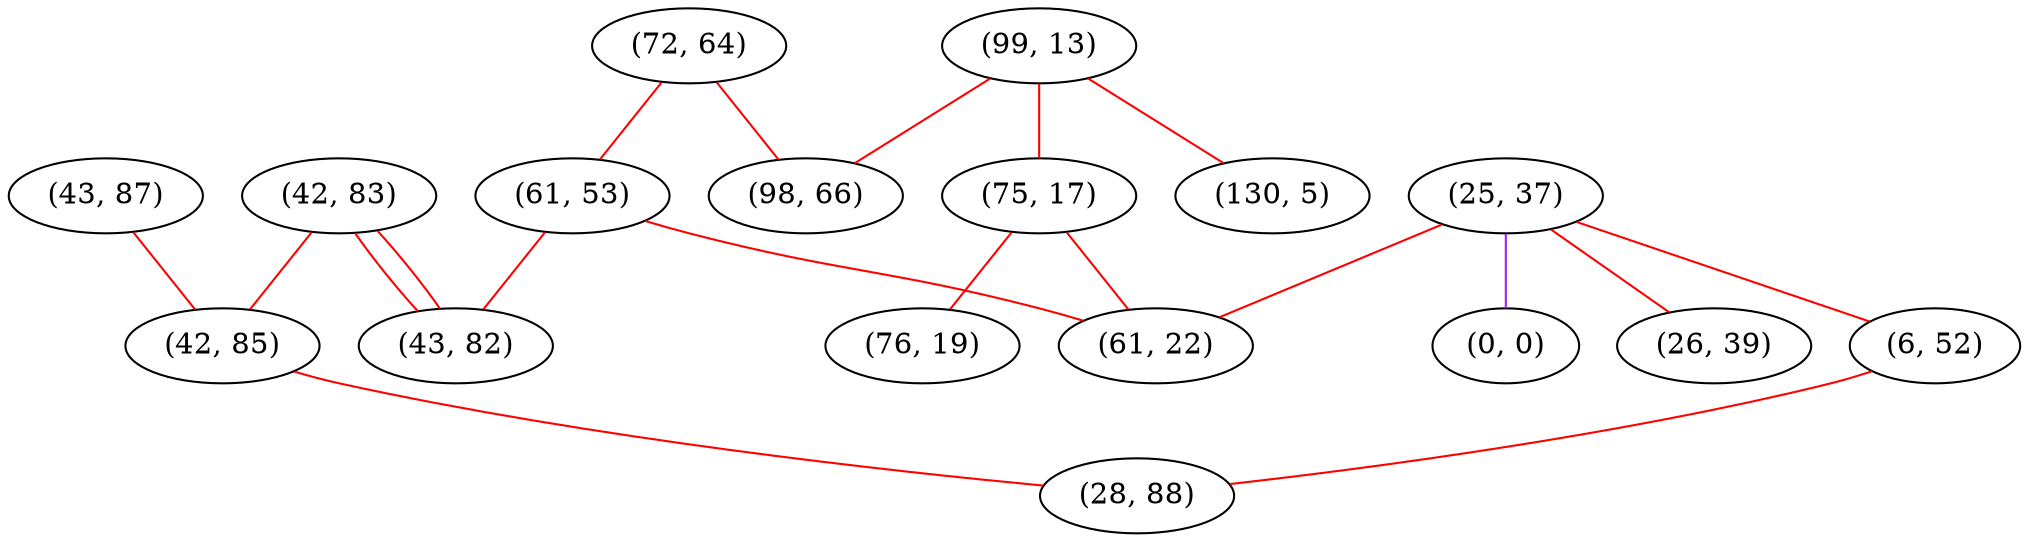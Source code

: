 graph "" {
"(99, 13)";
"(75, 17)";
"(43, 87)";
"(25, 37)";
"(72, 64)";
"(42, 83)";
"(61, 53)";
"(76, 19)";
"(61, 22)";
"(6, 52)";
"(42, 85)";
"(0, 0)";
"(98, 66)";
"(26, 39)";
"(43, 82)";
"(130, 5)";
"(28, 88)";
"(99, 13)" -- "(130, 5)"  [color=red, key=0, weight=1];
"(99, 13)" -- "(75, 17)"  [color=red, key=0, weight=1];
"(99, 13)" -- "(98, 66)"  [color=red, key=0, weight=1];
"(75, 17)" -- "(61, 22)"  [color=red, key=0, weight=1];
"(75, 17)" -- "(76, 19)"  [color=red, key=0, weight=1];
"(43, 87)" -- "(42, 85)"  [color=red, key=0, weight=1];
"(25, 37)" -- "(26, 39)"  [color=red, key=0, weight=1];
"(25, 37)" -- "(6, 52)"  [color=red, key=0, weight=1];
"(25, 37)" -- "(0, 0)"  [color=purple, key=0, weight=4];
"(25, 37)" -- "(61, 22)"  [color=red, key=0, weight=1];
"(72, 64)" -- "(61, 53)"  [color=red, key=0, weight=1];
"(72, 64)" -- "(98, 66)"  [color=red, key=0, weight=1];
"(42, 83)" -- "(42, 85)"  [color=red, key=0, weight=1];
"(42, 83)" -- "(43, 82)"  [color=red, key=0, weight=1];
"(42, 83)" -- "(43, 82)"  [color=red, key=1, weight=1];
"(61, 53)" -- "(61, 22)"  [color=red, key=0, weight=1];
"(61, 53)" -- "(43, 82)"  [color=red, key=0, weight=1];
"(6, 52)" -- "(28, 88)"  [color=red, key=0, weight=1];
"(42, 85)" -- "(28, 88)"  [color=red, key=0, weight=1];
}
